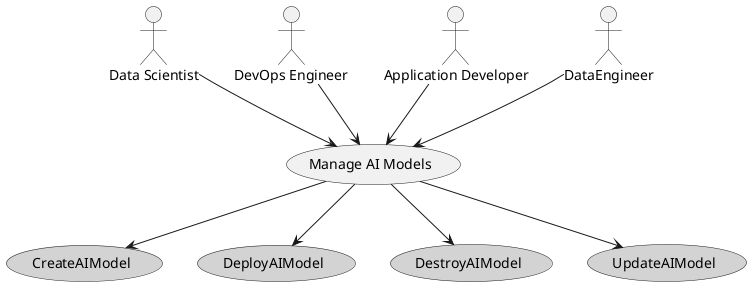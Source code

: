 @startuml


usecase "Manage AI Models" as ManageAIModels

Actor "Data Scientist" as DataScientist

DataScientist --> ManageAIModels

Actor "DevOps Engineer" as DevOpsEngineer

DevOpsEngineer --> ManageAIModels

Actor "Application Developer" as ApplicationDeveloper

ApplicationDeveloper --> ManageAIModels

Actor "DataEngineer" as DataEngineer

DataEngineer --> ManageAIModels



usecase "CreateAIModel" as CreateAIModel #lightgrey

ManageAIModels --> CreateAIModel

usecase "DeployAIModel" as DeployAIModel #lightgrey

ManageAIModels --> DeployAIModel

usecase "DestroyAIModel" as DestroyAIModel #lightgrey

ManageAIModels --> DestroyAIModel

usecase "UpdateAIModel" as UpdateAIModel #lightgrey

ManageAIModels --> UpdateAIModel

@enduml
